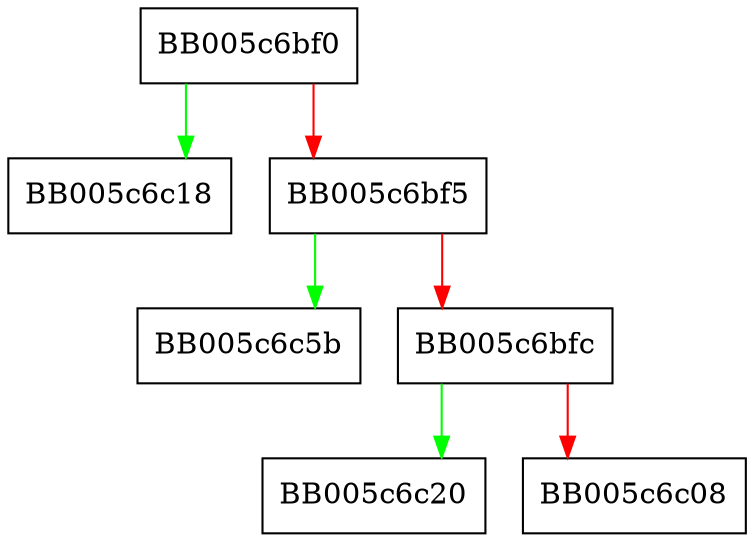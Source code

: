 digraph evp_do_md_ctx_setparams {
  node [shape="box"];
  graph [splines=ortho];
  BB005c6bf0 -> BB005c6c18 [color="green"];
  BB005c6bf0 -> BB005c6bf5 [color="red"];
  BB005c6bf5 -> BB005c6c5b [color="green"];
  BB005c6bf5 -> BB005c6bfc [color="red"];
  BB005c6bfc -> BB005c6c20 [color="green"];
  BB005c6bfc -> BB005c6c08 [color="red"];
}